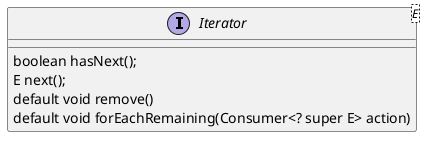 @startuml

interface Iterator<E> {
    boolean hasNext();
    E next();
    default void remove()
    default void forEachRemaining(Consumer<? super E> action)  
}

@enduml